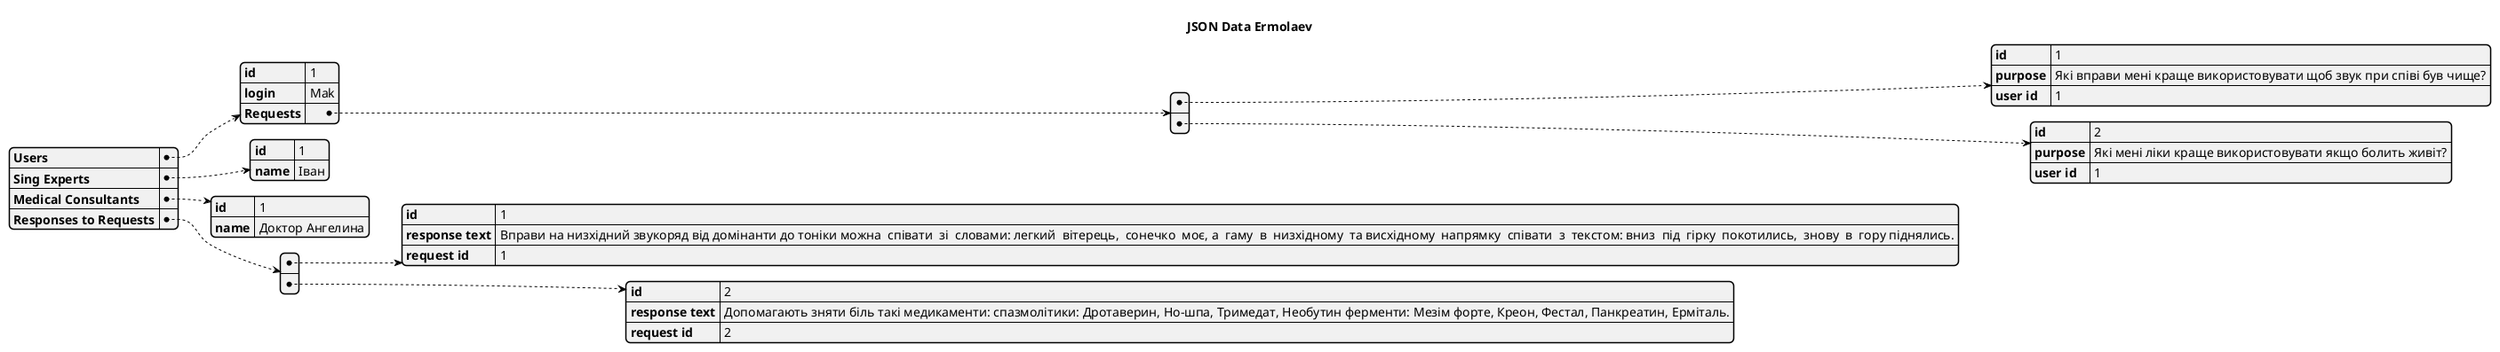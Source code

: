 @startjson

title JSON Data Ermolaev
{
  "Users": {
    "id": "1",
    "login": "Mak",
    "Requests": [
    {
    "id": "1",
    "purpose": "Які вправи мені краще використовувати щоб звук при співі був чище?",
    "user id": 1
    },
    {
    "id": "2",
    "purpose": "Які мені ліки краще використовувати якщо болить живіт?",
    "user id": 1
    }
  ]
  },
  "Sing Experts": {
    "id": "1",
    "name": "Іван"
  },
  "Medical Consultants": {
    "id": "1",
    "name": "Доктор Ангелина"
  },
  "Responses to Requests": [
    {
    "id": "1",
    "response text": "Вправи на низхідний звукоряд від домінанти до тоніки можна  співати  зі  словами: легкий  вітерець,  сонечко  моє, а  гаму  в  низхідному  та висхідному  напрямку  співати  з  текстом: вниз  під  гірку  покотились,  знову  в  гору піднялись.",
    "request id": 1
    },
    {
    "id": "2",
    "response text": "Допомагають зняти біль такі медикаменти: спазмолітики: Дротаверин, Но-шпа, Тримедат, Необутин ферменти: Мезім форте, Креон, Фестал, Панкреатин, Ерміталь.",

    "request id": 2
    }
  ]
}

@endjson
